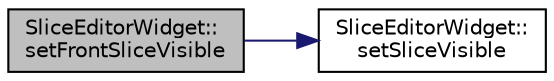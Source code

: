 digraph "SliceEditorWidget::setFrontSliceVisible"
{
  edge [fontname="Helvetica",fontsize="10",labelfontname="Helvetica",labelfontsize="10"];
  node [fontname="Helvetica",fontsize="10",shape=record];
  rankdir="LR";
  Node176 [label="SliceEditorWidget::\lsetFrontSliceVisible",height=0.2,width=0.4,color="black", fillcolor="grey75", style="filled", fontcolor="black"];
  Node176 -> Node177 [color="midnightblue",fontsize="10",style="solid",fontname="Helvetica"];
  Node177 [label="SliceEditorWidget::\lsetSliceVisible",height=0.2,width=0.4,color="black", fillcolor="white", style="filled",URL="$class_slice_editor_widget.html#a47c5b6f3612352e1e8844d884ae6a0fd",tooltip="This property holds visibility of the three types of slice widget. "];
}
